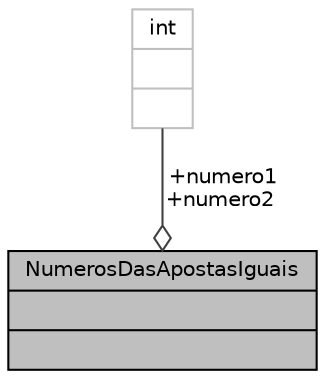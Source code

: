 digraph "NumerosDasApostasIguais"
{
 // LATEX_PDF_SIZE
  edge [fontname="Helvetica",fontsize="10",labelfontname="Helvetica",labelfontsize="10"];
  node [fontname="Helvetica",fontsize="10",shape=record];
  Node1 [label="{NumerosDasApostasIguais\n||}",height=0.2,width=0.4,color="black", fillcolor="grey75", style="filled", fontcolor="black",tooltip="Estrutura para representar um erro de números iguais em apostas distintas."];
  Node2 -> Node1 [color="grey25",fontsize="10",style="solid",label=" +numero1\n+numero2" ,arrowhead="odiamond",fontname="Helvetica"];
  Node2 [label="{int\n||}",height=0.2,width=0.4,color="grey75", fillcolor="white", style="filled",tooltip=" "];
}
